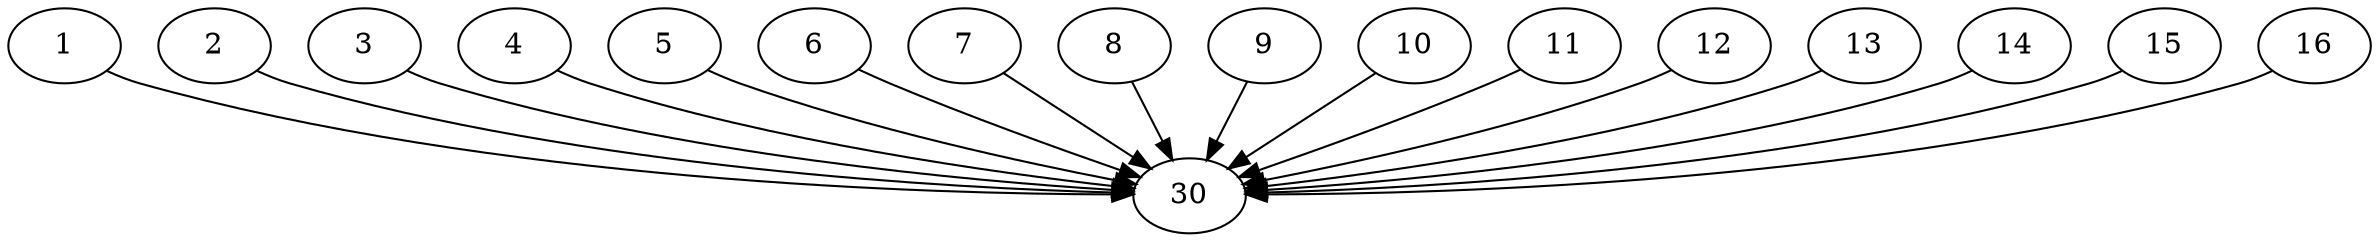 digraph "16_3" {
	1	 [Weight=7];
	30	 [Weight=10];
	1 -> 30	 [Weight=2];
	2	 [Weight=8];
	2 -> 30	 [Weight=10];
	3	 [Weight=6];
	3 -> 30	 [Weight=2];
	4	 [Weight=8];
	4 -> 30	 [Weight=7];
	5	 [Weight=10];
	5 -> 30	 [Weight=4];
	6	 [Weight=10];
	6 -> 30	 [Weight=8];
	7	 [Weight=2];
	7 -> 30	 [Weight=4];
	8	 [Weight=7];
	8 -> 30	 [Weight=4];
	9	 [Weight=2];
	9 -> 30	 [Weight=7];
	10	 [Weight=6];
	10 -> 30	 [Weight=4];
	11	 [Weight=6];
	11 -> 30	 [Weight=6];
	12	 [Weight=3];
	12 -> 30	 [Weight=4];
	13	 [Weight=8];
	13 -> 30	 [Weight=12];
	14	 [Weight=2];
	14 -> 30	 [Weight=4];
	15	 [Weight=3];
	15 -> 30	 [Weight=8];
	16	 [Weight=6];
	16 -> 30	 [Weight=4];
}
